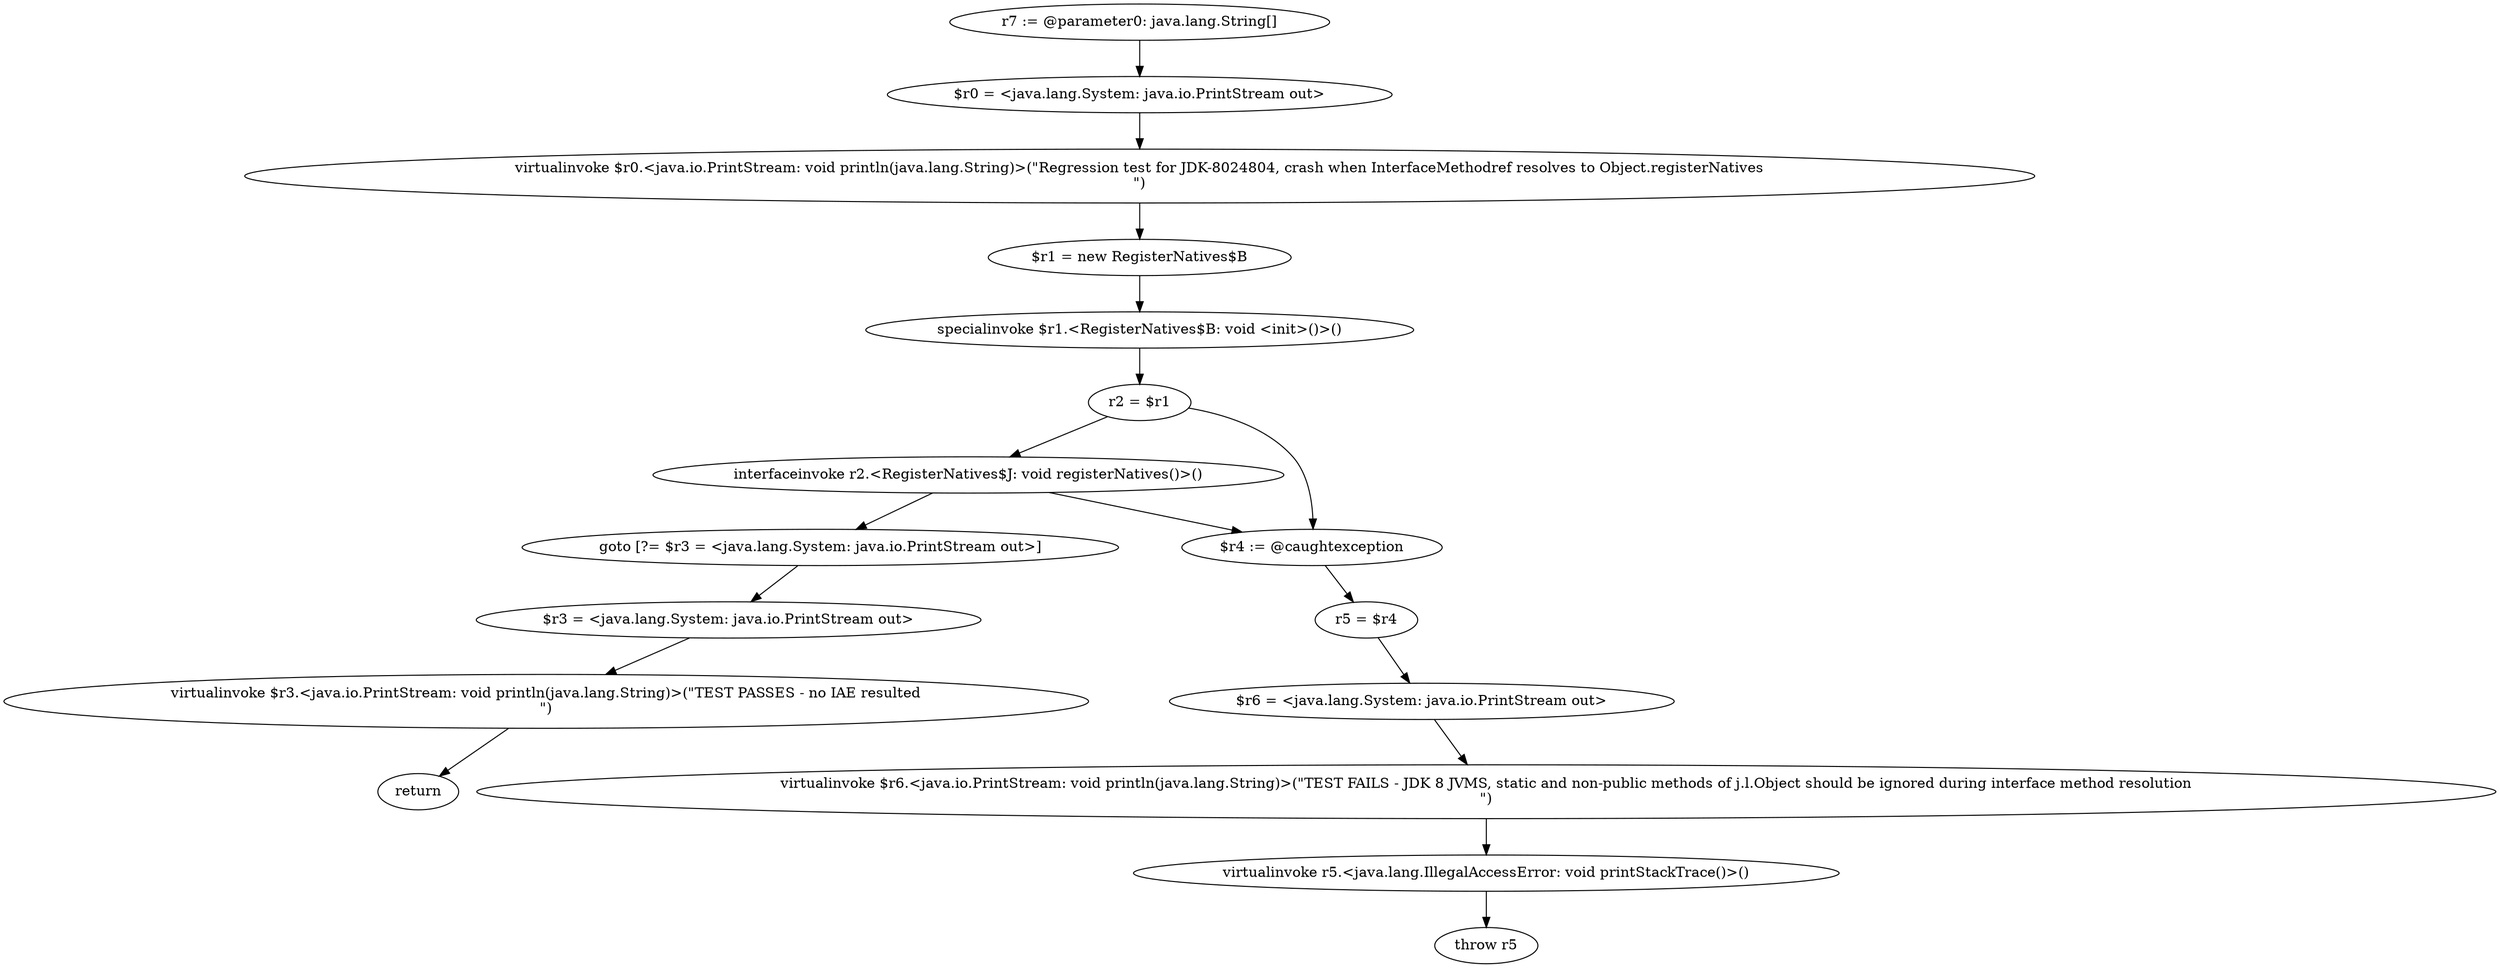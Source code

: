 digraph "unitGraph" {
    "r7 := @parameter0: java.lang.String[]"
    "$r0 = <java.lang.System: java.io.PrintStream out>"
    "virtualinvoke $r0.<java.io.PrintStream: void println(java.lang.String)>(\"Regression test for JDK-8024804, crash when InterfaceMethodref resolves to Object.registerNatives\n\")"
    "$r1 = new RegisterNatives$B"
    "specialinvoke $r1.<RegisterNatives$B: void <init>()>()"
    "r2 = $r1"
    "interfaceinvoke r2.<RegisterNatives$J: void registerNatives()>()"
    "goto [?= $r3 = <java.lang.System: java.io.PrintStream out>]"
    "$r4 := @caughtexception"
    "r5 = $r4"
    "$r6 = <java.lang.System: java.io.PrintStream out>"
    "virtualinvoke $r6.<java.io.PrintStream: void println(java.lang.String)>(\"TEST FAILS - JDK 8 JVMS, static and non-public methods of j.l.Object should be ignored during interface method resolution\n\")"
    "virtualinvoke r5.<java.lang.IllegalAccessError: void printStackTrace()>()"
    "throw r5"
    "$r3 = <java.lang.System: java.io.PrintStream out>"
    "virtualinvoke $r3.<java.io.PrintStream: void println(java.lang.String)>(\"TEST PASSES - no IAE resulted\n\")"
    "return"
    "r7 := @parameter0: java.lang.String[]"->"$r0 = <java.lang.System: java.io.PrintStream out>";
    "$r0 = <java.lang.System: java.io.PrintStream out>"->"virtualinvoke $r0.<java.io.PrintStream: void println(java.lang.String)>(\"Regression test for JDK-8024804, crash when InterfaceMethodref resolves to Object.registerNatives\n\")";
    "virtualinvoke $r0.<java.io.PrintStream: void println(java.lang.String)>(\"Regression test for JDK-8024804, crash when InterfaceMethodref resolves to Object.registerNatives\n\")"->"$r1 = new RegisterNatives$B";
    "$r1 = new RegisterNatives$B"->"specialinvoke $r1.<RegisterNatives$B: void <init>()>()";
    "specialinvoke $r1.<RegisterNatives$B: void <init>()>()"->"r2 = $r1";
    "r2 = $r1"->"interfaceinvoke r2.<RegisterNatives$J: void registerNatives()>()";
    "r2 = $r1"->"$r4 := @caughtexception";
    "interfaceinvoke r2.<RegisterNatives$J: void registerNatives()>()"->"goto [?= $r3 = <java.lang.System: java.io.PrintStream out>]";
    "interfaceinvoke r2.<RegisterNatives$J: void registerNatives()>()"->"$r4 := @caughtexception";
    "goto [?= $r3 = <java.lang.System: java.io.PrintStream out>]"->"$r3 = <java.lang.System: java.io.PrintStream out>";
    "$r4 := @caughtexception"->"r5 = $r4";
    "r5 = $r4"->"$r6 = <java.lang.System: java.io.PrintStream out>";
    "$r6 = <java.lang.System: java.io.PrintStream out>"->"virtualinvoke $r6.<java.io.PrintStream: void println(java.lang.String)>(\"TEST FAILS - JDK 8 JVMS, static and non-public methods of j.l.Object should be ignored during interface method resolution\n\")";
    "virtualinvoke $r6.<java.io.PrintStream: void println(java.lang.String)>(\"TEST FAILS - JDK 8 JVMS, static and non-public methods of j.l.Object should be ignored during interface method resolution\n\")"->"virtualinvoke r5.<java.lang.IllegalAccessError: void printStackTrace()>()";
    "virtualinvoke r5.<java.lang.IllegalAccessError: void printStackTrace()>()"->"throw r5";
    "$r3 = <java.lang.System: java.io.PrintStream out>"->"virtualinvoke $r3.<java.io.PrintStream: void println(java.lang.String)>(\"TEST PASSES - no IAE resulted\n\")";
    "virtualinvoke $r3.<java.io.PrintStream: void println(java.lang.String)>(\"TEST PASSES - no IAE resulted\n\")"->"return";
}
